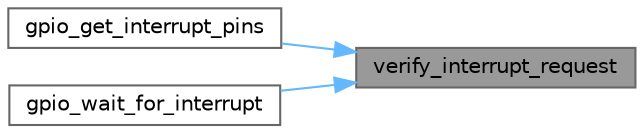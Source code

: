 digraph "verify_interrupt_request"
{
 // LATEX_PDF_SIZE
  bgcolor="transparent";
  edge [fontname=Helvetica,fontsize=10,labelfontname=Helvetica,labelfontsize=10];
  node [fontname=Helvetica,fontsize=10,shape=box,height=0.2,width=0.4];
  rankdir="RL";
  Node1 [id="Node000001",label="verify_interrupt_request",height=0.2,width=0.4,color="gray40", fillcolor="grey60", style="filled", fontcolor="black",tooltip="Checks for error in enabled pin. Terminates the process if the pin is not enabled."];
  Node1 -> Node2 [id="edge1_Node000001_Node000002",dir="back",color="steelblue1",style="solid",tooltip=" "];
  Node2 [id="Node000002",label="gpio_get_interrupt_pins",height=0.2,width=0.4,color="grey40", fillcolor="white", style="filled",URL="$group__INTERRUPTS.html#ga2cf986179937a9212f96b28d013158bf",tooltip="Gets all pins on which an interrupt occurred."];
  Node1 -> Node3 [id="edge2_Node000001_Node000003",dir="back",color="steelblue1",style="solid",tooltip=" "];
  Node3 [id="Node000003",label="gpio_wait_for_interrupt",height=0.2,width=0.4,color="grey40", fillcolor="white", style="filled",URL="$group__INTERRUPTS.html#ga6e66cc1be1c1edf57d663aaee8a66784",tooltip="Waits untill an interrupt occurs on the specified pin or if the value of pin is larger than 63,..."];
}
